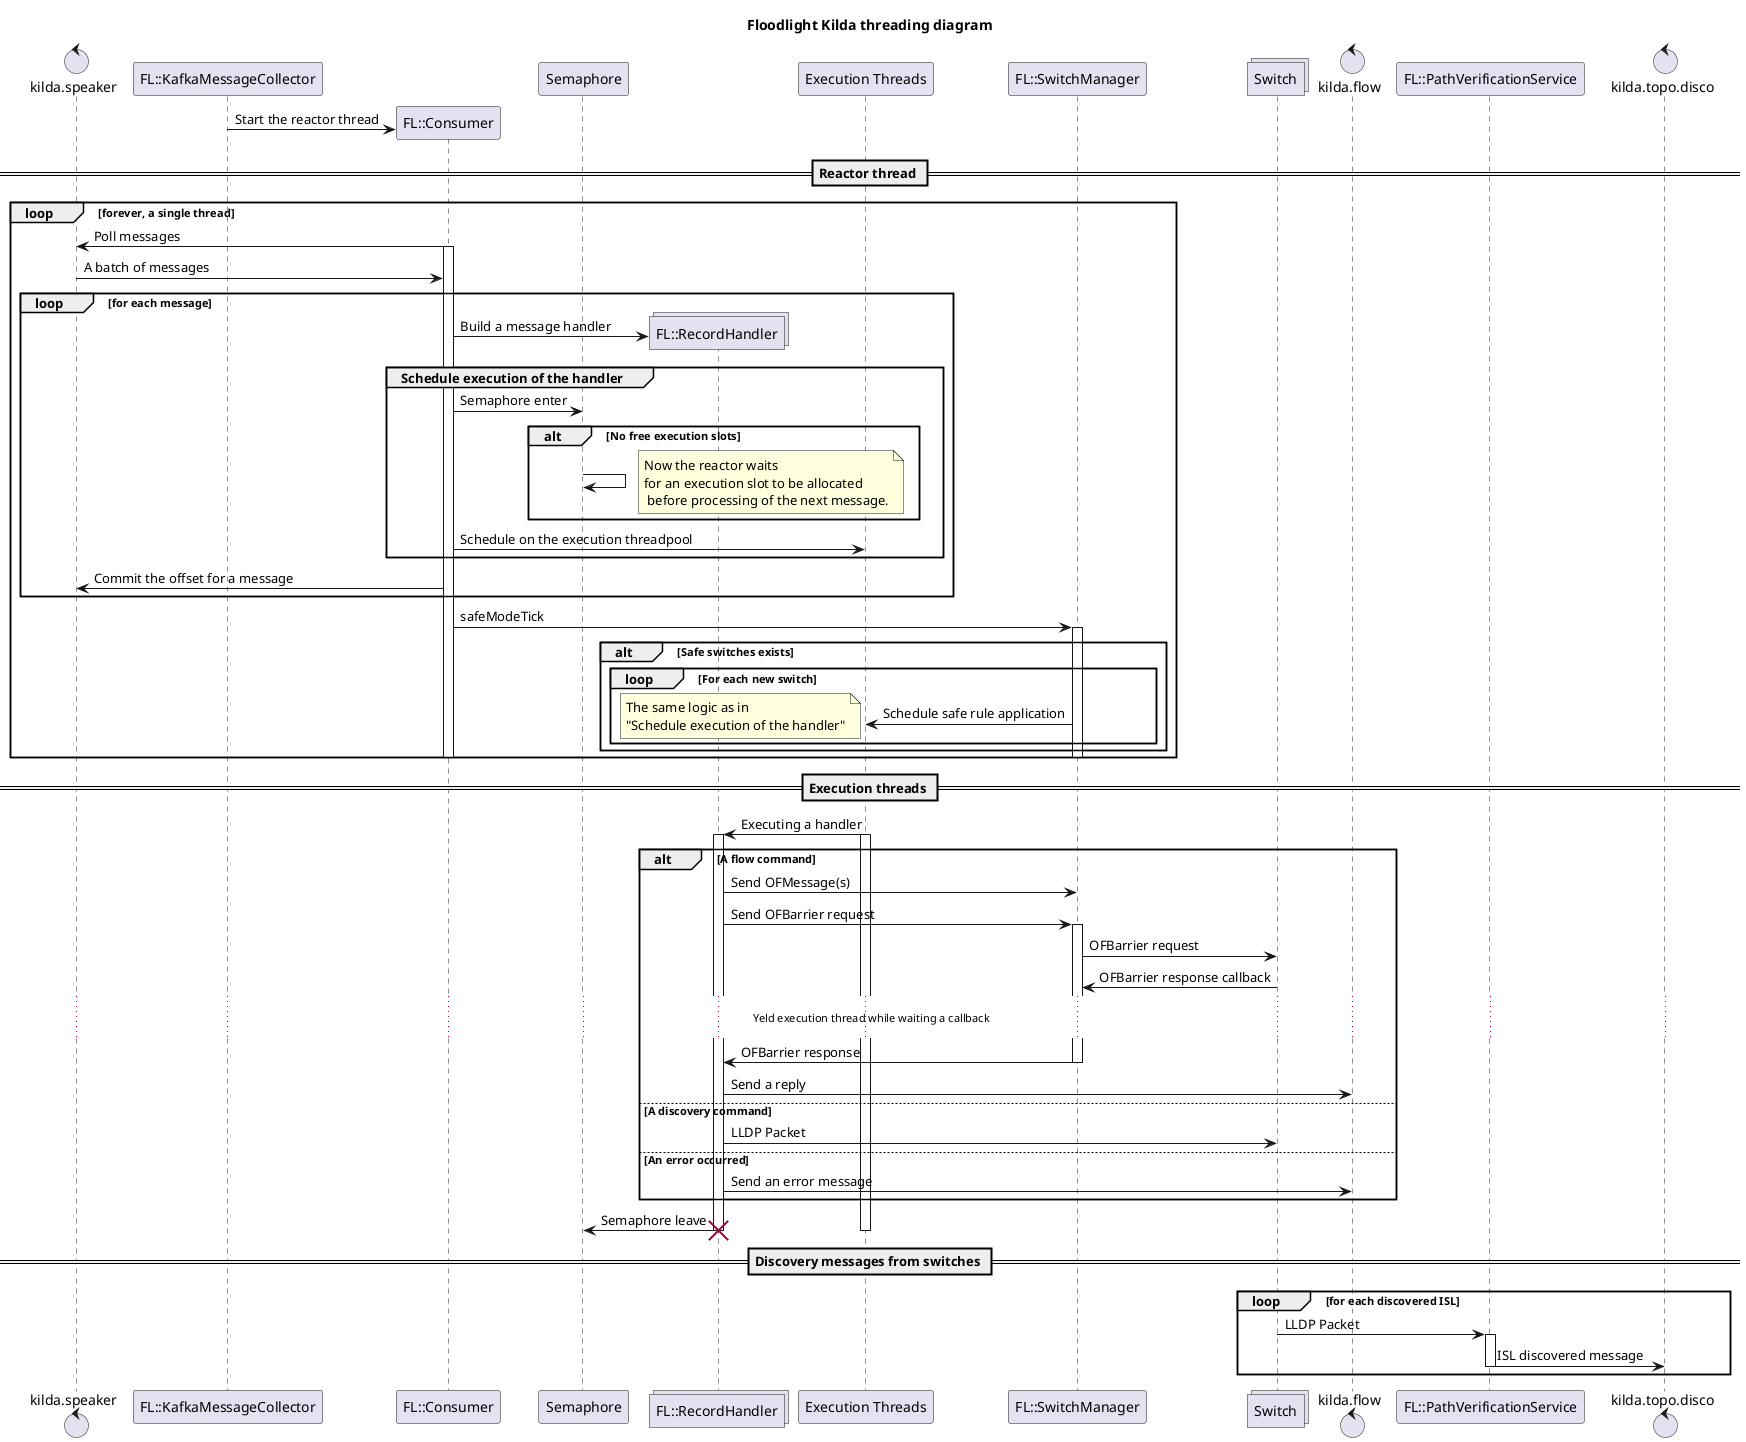 @startuml
title Floodlight Kilda threading diagram

control kilda.speaker
participant "FL::KafkaMessageCollector" as KafkaMessageCollector
participant "FL::Consumer" as Consumer
participant Semaphore
collections "FL::RecordHandler" as RecordHandler
participant "Execution Threads" as Executor
participant "FL::SwitchManager" as SwitchManager
collections Switch
control kilda.flow
participant "FL::PathVerificationService" as PathVerificationService
control kilda.topo.disco

create Consumer
KafkaMessageCollector -> Consumer : Start the reactor thread

== Reactor thread ==

loop forever, a single thread
    Consumer -> kilda.speaker : Poll messages
    activate Consumer
    kilda.speaker -> Consumer : A batch of messages
    loop for each message
        create RecordHandler
        deactivate RecordHandler
        Consumer -> RecordHandler : Build a message handler

        group Schedule execution of the handler
            Consumer -> Semaphore : Semaphore enter
            alt No free execution slots
                 Semaphore -> Semaphore
                note right: Now the reactor waits \nfor an execution slot to be allocated\n before processing of the next message.
            end
            Consumer -> Executor : Schedule on the execution threadpool
        end

        Consumer -> kilda.speaker: Commit the offset for a message
    end
    Consumer -> SwitchManager : safeModeTick

    activate SwitchManager
    alt Safe switches exists
        loop For each new switch
            SwitchManager -> Executor : Schedule safe rule application
            note left: The same logic as in\n"Schedule execution of the handler"
        end
     end

    deactivate SwitchManager
    deactivate Consumer
end

== Execution threads ==

Executor -> RecordHandler : Executing a handler
activate Executor
activate RecordHandler

alt A flow command
    RecordHandler -> SwitchManager : Send OFMessage(s)
    RecordHandler -> SwitchManager : Send OFBarrier request
    activate SwitchManager

    SwitchManager -> Switch : OFBarrier request
    Switch -> SwitchManager: OFBarrier response callback
    ...Yeld execution thread while waiting a callback...
    SwitchManager -> RecordHandler : OFBarrier response

    deactivate SwitchManager
    RecordHandler -> kilda.flow : Send a reply
else A discovery command
    RecordHandler -> Switch: LLDP Packet
else An error occurred
    RecordHandler -> kilda.flow : Send an error message
end

RecordHandler -> Semaphore : Semaphore leave
deactivate RecordHandler
deactivate Executor
destroy RecordHandler

== Discovery messages from switches ==

loop for each discovered ISL
    Switch -> PathVerificationService : LLDP Packet
    activate PathVerificationService
    PathVerificationService -> kilda.topo.disco : ISL discovered message
    deactivate PathVerificationService
end

@enduml
